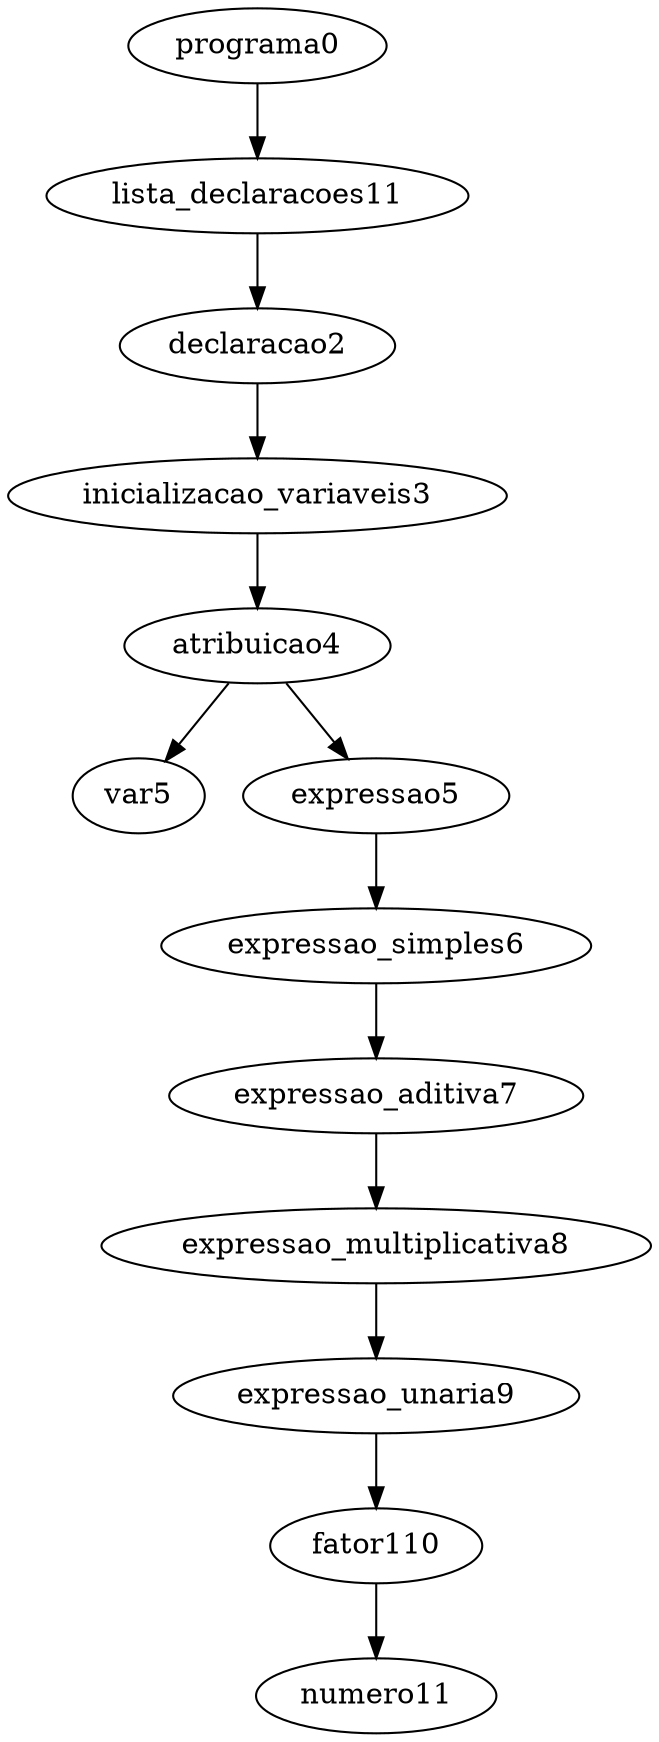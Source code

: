 digraph G {
	programa0 -> lista_declaracoes11
	lista_declaracoes11 -> declaracao2
	declaracao2 -> inicializacao_variaveis3
	inicializacao_variaveis3 -> atribuicao4
	atribuicao4 -> var5
	atribuicao4 -> expressao5
	expressao5 -> expressao_simples6
	expressao_simples6 -> expressao_aditiva7
	expressao_aditiva7 -> expressao_multiplicativa8
	expressao_multiplicativa8 -> expressao_unaria9
	expressao_unaria9 -> fator110
	fator110 -> numero11
}
